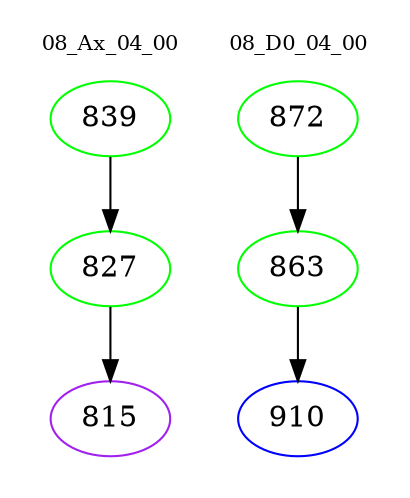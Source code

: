 digraph{
subgraph cluster_0 {
color = white
label = "08_Ax_04_00";
fontsize=10;
T0_839 [label="839", color="green"]
T0_839 -> T0_827 [color="black"]
T0_827 [label="827", color="green"]
T0_827 -> T0_815 [color="black"]
T0_815 [label="815", color="purple"]
}
subgraph cluster_1 {
color = white
label = "08_D0_04_00";
fontsize=10;
T1_872 [label="872", color="green"]
T1_872 -> T1_863 [color="black"]
T1_863 [label="863", color="green"]
T1_863 -> T1_910 [color="black"]
T1_910 [label="910", color="blue"]
}
}
